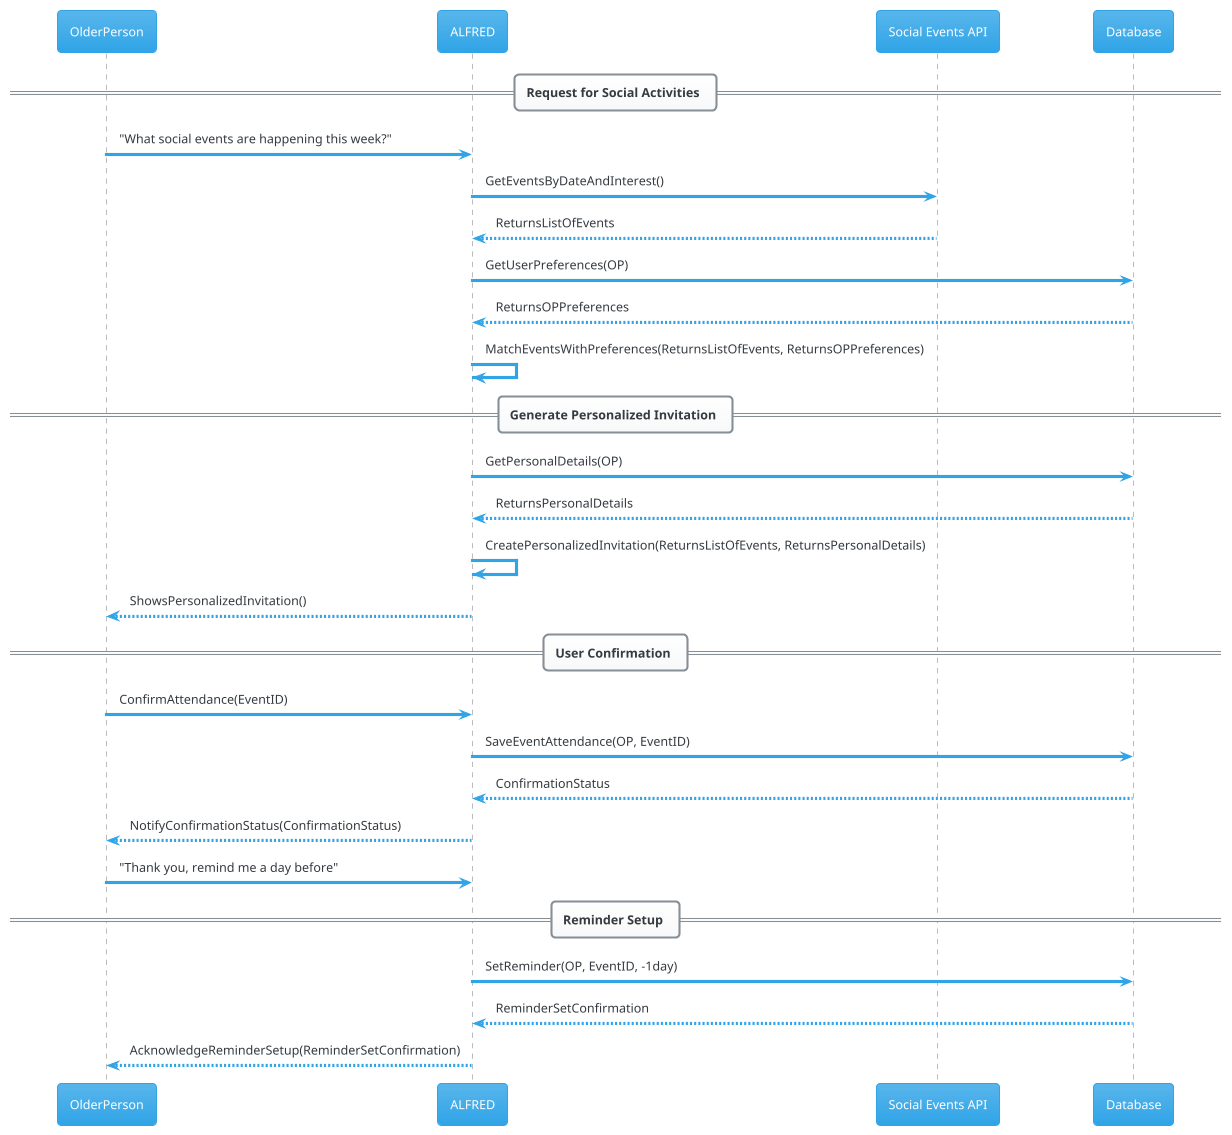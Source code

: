 @startuml
!theme cerulean

participant OlderPerson as OP
participant ALFRED as ALF
participant "Social Events API" as SEA
participant "Database" as DB

== Request for Social Activities ==
OP -> ALF : "What social events are happening this week?"
ALF -> SEA : GetEventsByDateAndInterest()
SEA --> ALF : ReturnsListOfEvents
ALF -> DB : GetUserPreferences(OP)
DB --> ALF : ReturnsOPPreferences
ALF -> ALF : MatchEventsWithPreferences(ReturnsListOfEvents, ReturnsOPPreferences)

== Generate Personalized Invitation ==
ALF -> DB : GetPersonalDetails(OP)
DB --> ALF : ReturnsPersonalDetails
ALF -> ALF : CreatePersonalizedInvitation(ReturnsListOfEvents, ReturnsPersonalDetails)
ALF --> OP : ShowsPersonalizedInvitation()

== User Confirmation ==
OP -> ALF : ConfirmAttendance(EventID)
ALF -> DB : SaveEventAttendance(OP, EventID)
DB --> ALF : ConfirmationStatus
ALF --> OP : NotifyConfirmationStatus(ConfirmationStatus)
OP -> ALF : "Thank you, remind me a day before"

== Reminder Setup ==
ALF -> DB : SetReminder(OP, EventID, -1day)
DB --> ALF : ReminderSetConfirmation
ALF --> OP : AcknowledgeReminderSetup(ReminderSetConfirmation)

@enduml